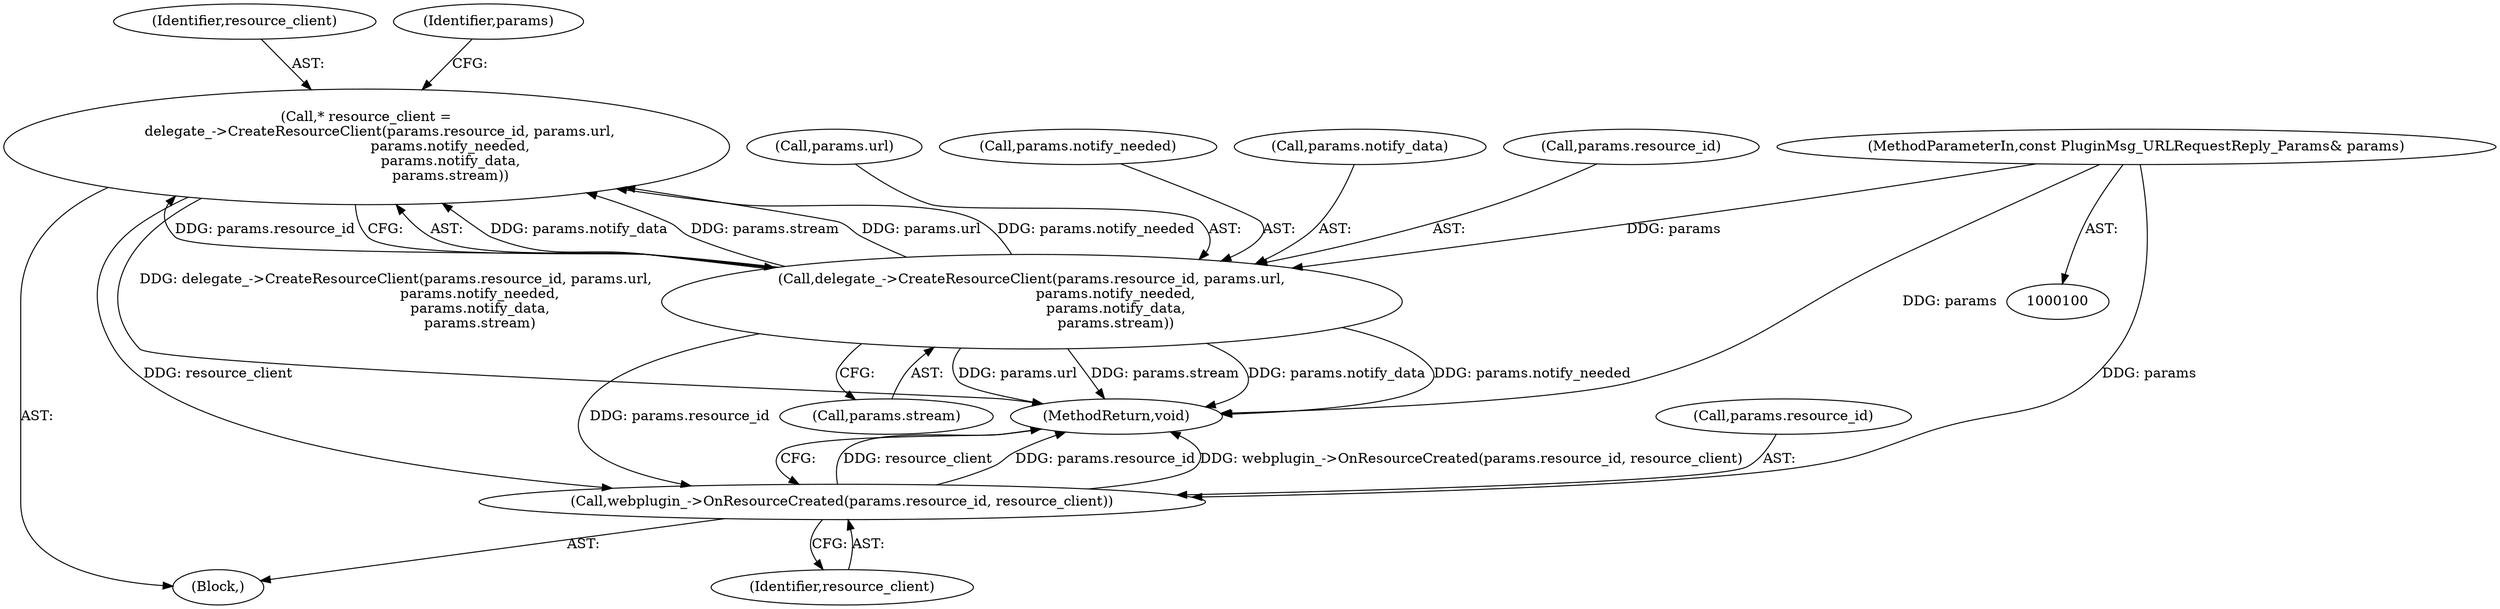digraph "1_Chrome_ea3d1d84be3d6f97bf50e76511c9e26af6895533_1@pointer" {
"1000104" [label="(Call,* resource_client =\n      delegate_->CreateResourceClient(params.resource_id, params.url,\n                                      params.notify_needed,\n                                      params.notify_data,\n                                      params.stream))"];
"1000106" [label="(Call,delegate_->CreateResourceClient(params.resource_id, params.url,\n                                      params.notify_needed,\n                                      params.notify_data,\n                                      params.stream))"];
"1000101" [label="(MethodParameterIn,const PluginMsg_URLRequestReply_Params& params)"];
"1000122" [label="(Call,webplugin_->OnResourceCreated(params.resource_id, resource_client))"];
"1000110" [label="(Call,params.url)"];
"1000123" [label="(Call,params.resource_id)"];
"1000119" [label="(Call,params.stream)"];
"1000106" [label="(Call,delegate_->CreateResourceClient(params.resource_id, params.url,\n                                      params.notify_needed,\n                                      params.notify_data,\n                                      params.stream))"];
"1000101" [label="(MethodParameterIn,const PluginMsg_URLRequestReply_Params& params)"];
"1000113" [label="(Call,params.notify_needed)"];
"1000116" [label="(Call,params.notify_data)"];
"1000122" [label="(Call,webplugin_->OnResourceCreated(params.resource_id, resource_client))"];
"1000105" [label="(Identifier,resource_client)"];
"1000107" [label="(Call,params.resource_id)"];
"1000104" [label="(Call,* resource_client =\n      delegate_->CreateResourceClient(params.resource_id, params.url,\n                                      params.notify_needed,\n                                      params.notify_data,\n                                      params.stream))"];
"1000127" [label="(MethodReturn,void)"];
"1000102" [label="(Block,)"];
"1000126" [label="(Identifier,resource_client)"];
"1000124" [label="(Identifier,params)"];
"1000104" -> "1000102"  [label="AST: "];
"1000104" -> "1000106"  [label="CFG: "];
"1000105" -> "1000104"  [label="AST: "];
"1000106" -> "1000104"  [label="AST: "];
"1000124" -> "1000104"  [label="CFG: "];
"1000104" -> "1000127"  [label="DDG: delegate_->CreateResourceClient(params.resource_id, params.url,\n                                      params.notify_needed,\n                                      params.notify_data,\n                                      params.stream)"];
"1000106" -> "1000104"  [label="DDG: params.notify_data"];
"1000106" -> "1000104"  [label="DDG: params.stream"];
"1000106" -> "1000104"  [label="DDG: params.url"];
"1000106" -> "1000104"  [label="DDG: params.notify_needed"];
"1000106" -> "1000104"  [label="DDG: params.resource_id"];
"1000104" -> "1000122"  [label="DDG: resource_client"];
"1000106" -> "1000119"  [label="CFG: "];
"1000107" -> "1000106"  [label="AST: "];
"1000110" -> "1000106"  [label="AST: "];
"1000113" -> "1000106"  [label="AST: "];
"1000116" -> "1000106"  [label="AST: "];
"1000119" -> "1000106"  [label="AST: "];
"1000106" -> "1000127"  [label="DDG: params.stream"];
"1000106" -> "1000127"  [label="DDG: params.notify_data"];
"1000106" -> "1000127"  [label="DDG: params.notify_needed"];
"1000106" -> "1000127"  [label="DDG: params.url"];
"1000101" -> "1000106"  [label="DDG: params"];
"1000106" -> "1000122"  [label="DDG: params.resource_id"];
"1000101" -> "1000100"  [label="AST: "];
"1000101" -> "1000127"  [label="DDG: params"];
"1000101" -> "1000122"  [label="DDG: params"];
"1000122" -> "1000102"  [label="AST: "];
"1000122" -> "1000126"  [label="CFG: "];
"1000123" -> "1000122"  [label="AST: "];
"1000126" -> "1000122"  [label="AST: "];
"1000127" -> "1000122"  [label="CFG: "];
"1000122" -> "1000127"  [label="DDG: resource_client"];
"1000122" -> "1000127"  [label="DDG: params.resource_id"];
"1000122" -> "1000127"  [label="DDG: webplugin_->OnResourceCreated(params.resource_id, resource_client)"];
}

